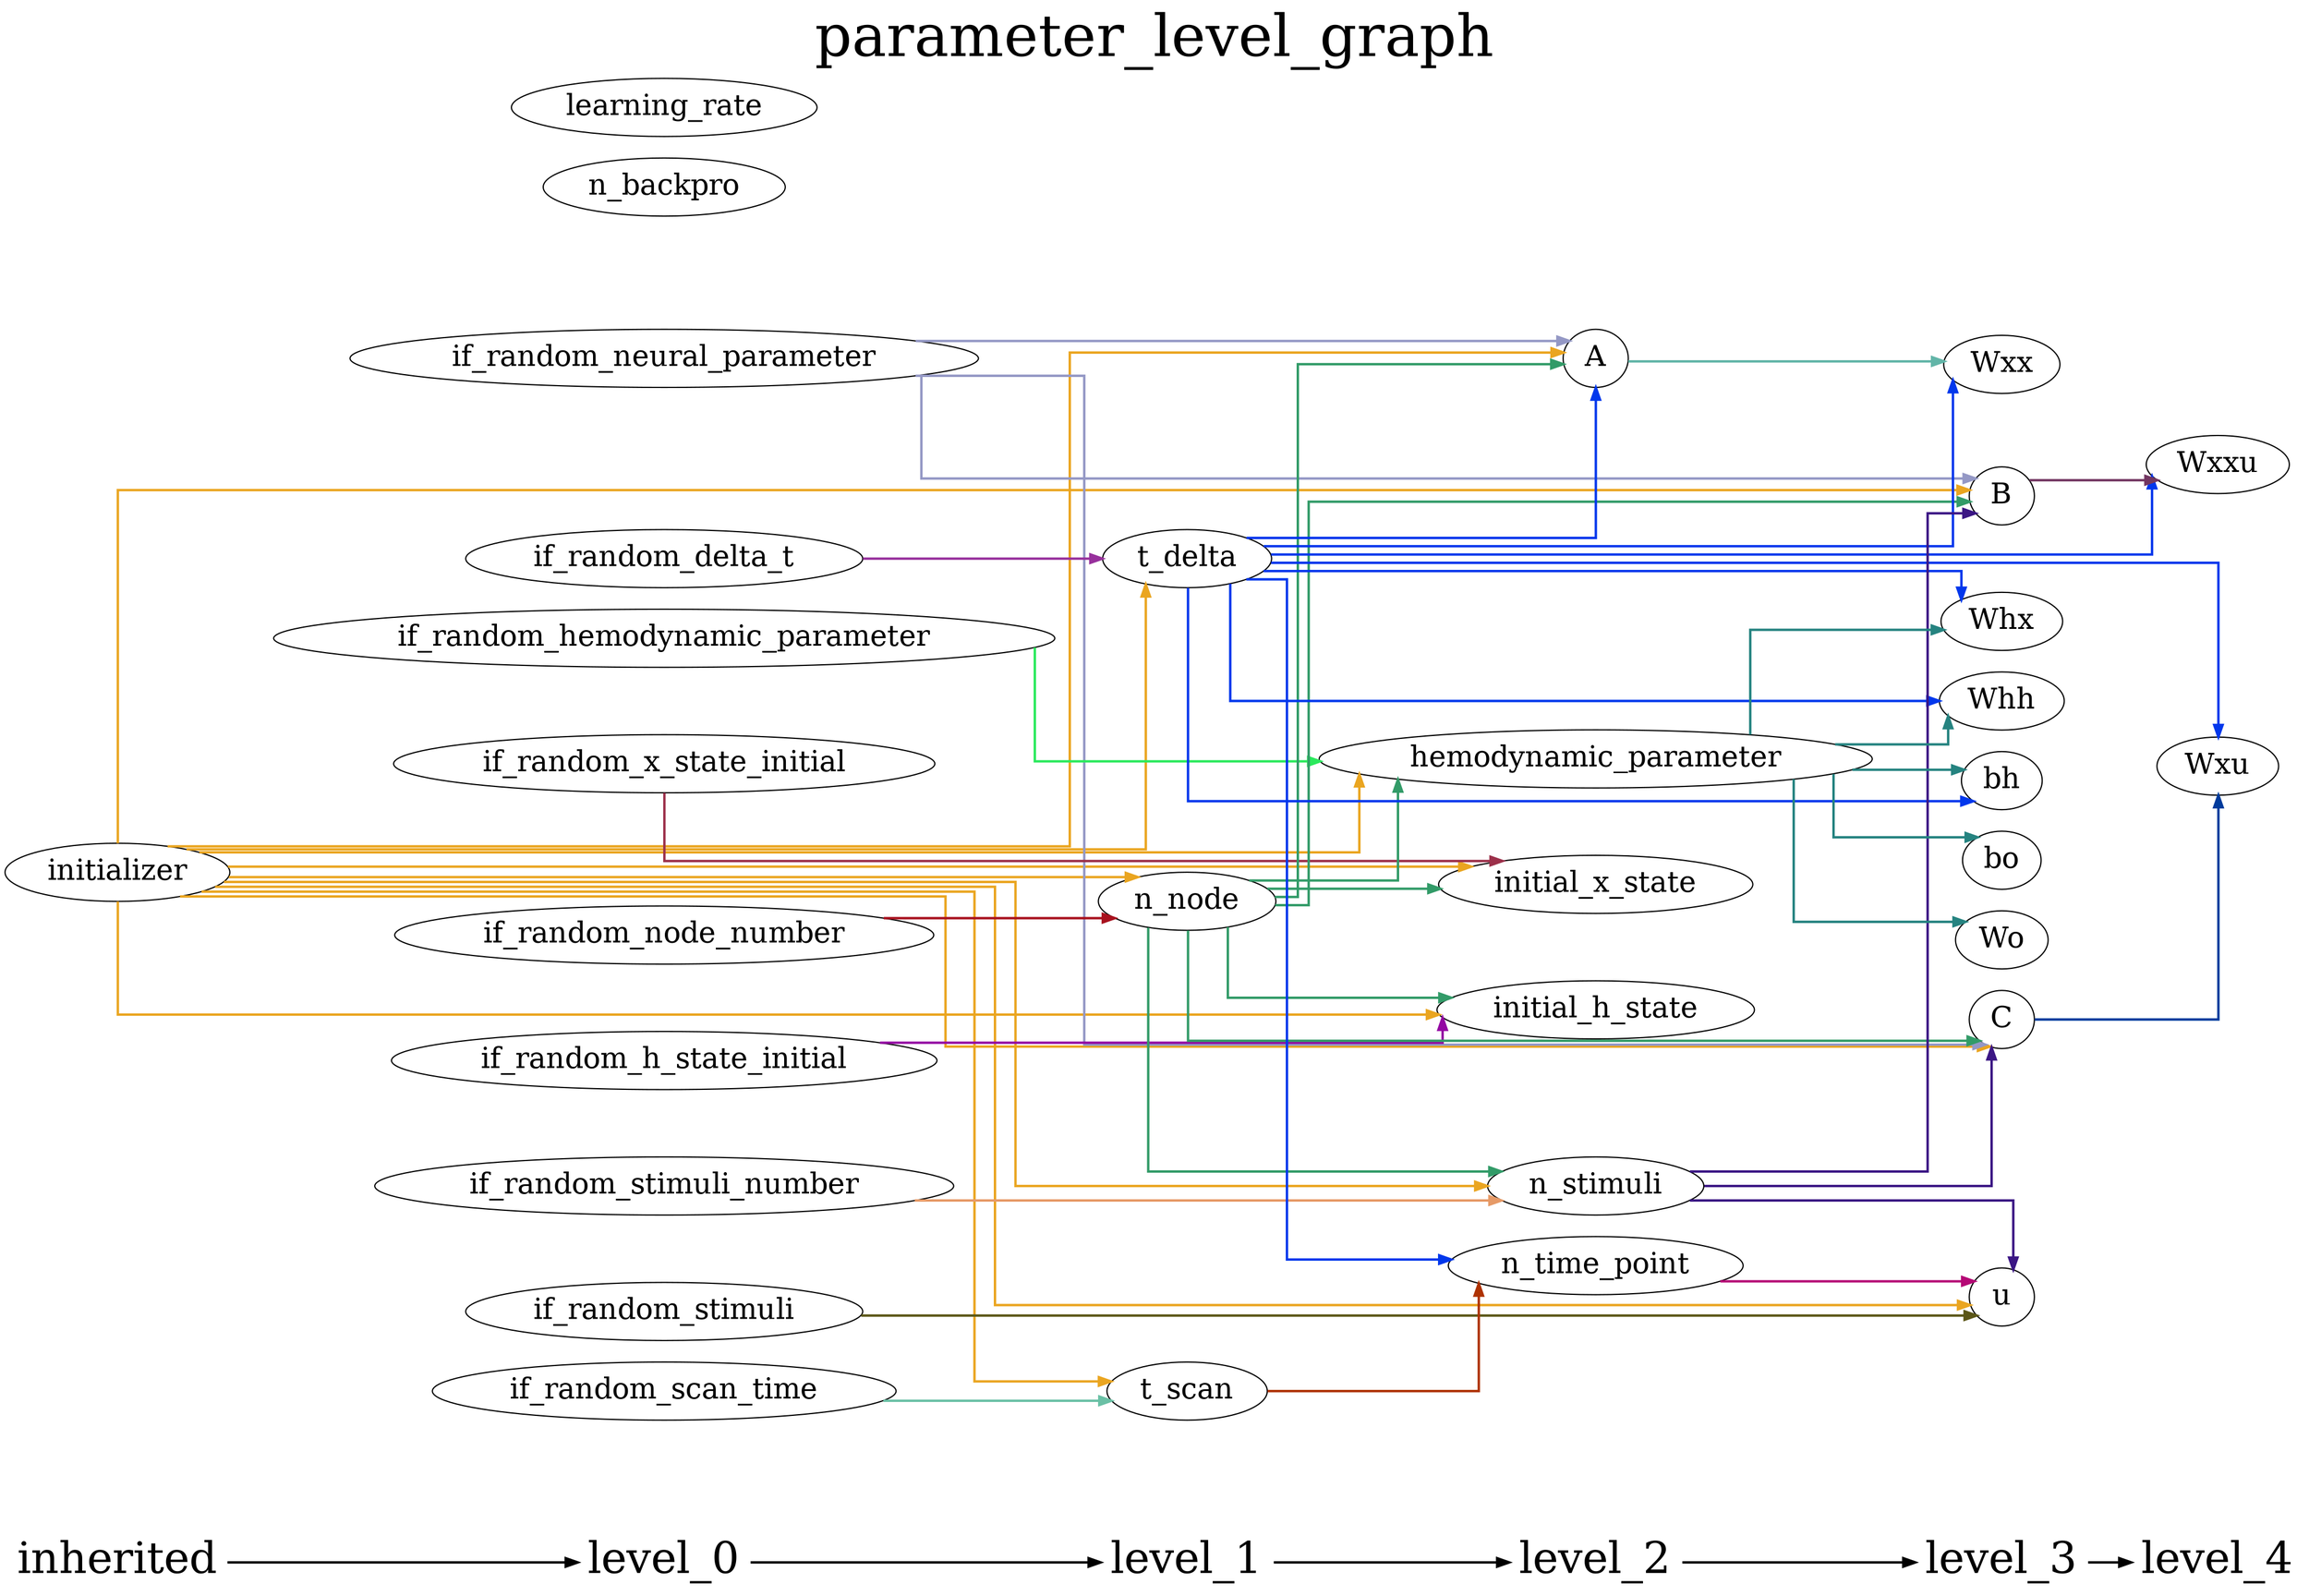 digraph G {
          splines=ortho;
          fontsize = 48;
          rankdir = "LR";
          node[fontsize=24];
          edge[penwidth=2];
          {
          node [shape=plaintext fontsize=36];
          inherited -> 
          level_0 -> 
          level_1 -> 
          level_2 -> 
          level_3 -> 
          level_4
          }
          {rank = same;
          inherited;
          initializer;
          }
          {rank = same;
          level_0;
          if_random_neural_parameter;
          if_random_hemodynamic_parameter;
          if_random_x_state_initial;
          if_random_h_state_initial;
          if_random_stimuli;
          if_random_node_number;
          if_random_stimuli_number;
          if_random_delta_t;
          if_random_scan_time;
          n_backpro;
          learning_rate;
          }
          {rank = same;
          level_1;
          n_node;
          t_delta;
          t_scan;
          }
          {rank = same;
          level_2;
          n_time_point;
          n_stimuli;
          A;
          hemodynamic_parameter;
          initial_x_state;
          initial_h_state;
          }
          {rank = same;
          level_3;
          u;
          B;
          C;
          Wxx;
          Whx;
          Whh;
          bh;
          Wo;
          bo;
          }
          {rank = same;
          level_4;
          Wxxu;
          Wxu;
          }
          bh ;
          t_scan -> n_time_point [color="#AE3202"];
          Whh ;
          if_random_neural_parameter -> A [color="#9498C5"];
          if_random_neural_parameter -> C [color="#9498C5"];
          if_random_neural_parameter -> B [color="#9498C5"];
          if_random_scan_time -> t_scan [color="#6AC0A5"];
          learning_rate ;
          A -> Wxx [color="#62B5A8"];
          if_random_stimuli -> u [color="#5B5617"];
          Wxx ;
          bo ;
          u ;
          Wxxu ;
          n_time_point -> u [color="#B50875"];
          initial_x_state ;
          if_random_hemodynamic_parameter -> hemodynamic_parameter [color="#2AE95C"];
          if_random_h_state_initial -> initial_h_state [color="#9408A3"];
          C -> Wxu [color="#003B9C"];
          if_random_node_number -> n_node [color="#A8111E"];
          n_backpro ;
          initial_h_state ;
          t_delta -> bh [color="#0137EC"];
          t_delta -> Whh [color="#0137EC"];
          t_delta -> A [color="#0137EC"];
          t_delta -> Wxx [color="#0137EC"];
          t_delta -> Wxxu [color="#0137EC"];
          t_delta -> n_time_point [color="#0137EC"];
          t_delta -> Whx [color="#0137EC"];
          t_delta -> Wxu [color="#0137EC"];
          n_node -> A [color="#329B68"];
          n_node -> initial_x_state [color="#329B68"];
          n_node -> C [color="#329B68"];
          n_node -> initial_h_state [color="#329B68"];
          n_node -> B [color="#329B68"];
          n_node -> n_stimuli [color="#329B68"];
          n_node -> hemodynamic_parameter [color="#329B68"];
          Whx ;
          Wxu ;
          initializer -> t_scan [color="#EAA520"];
          initializer -> A [color="#EAA520"];
          initializer -> u [color="#EAA520"];
          initializer -> initial_x_state [color="#EAA520"];
          initializer -> C [color="#EAA520"];
          initializer -> initial_h_state [color="#EAA520"];
          initializer -> t_delta [color="#EAA520"];
          initializer -> n_node [color="#EAA520"];
          initializer -> B [color="#EAA520"];
          initializer -> n_stimuli [color="#EAA520"];
          initializer -> hemodynamic_parameter [color="#EAA520"];
          if_random_stimuli_number -> n_stimuli [color="#E69A67"];
          B -> Wxxu [color="#723661"];
          n_stimuli -> u [color="#3B1684"];
          n_stimuli -> C [color="#3B1684"];
          n_stimuli -> B [color="#3B1684"];
          if_random_x_state_initial -> initial_x_state [color="#9C304A"];
          if_random_delta_t -> t_delta [color="#97309C"];
          hemodynamic_parameter -> bh [color="#258380"];
          hemodynamic_parameter -> Whh [color="#258380"];
          hemodynamic_parameter -> bo [color="#258380"];
          hemodynamic_parameter -> Whx [color="#258380"];
          hemodynamic_parameter -> Wo [color="#258380"];
          Wo ;
          labelloc = "t";
          label = "parameter_level_graph";
}